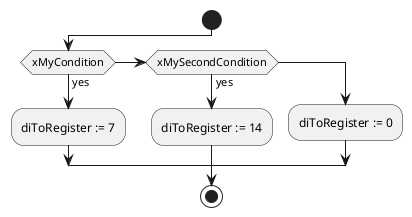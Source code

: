 @startuml
start
if (xMyCondition) then (yes)
  :diToRegister := 7;
elseif (xMySecondCondition) then (yes)
  :diToRegister := 14;
else
  :diToRegister := 0;
endif
stop
@enduml




